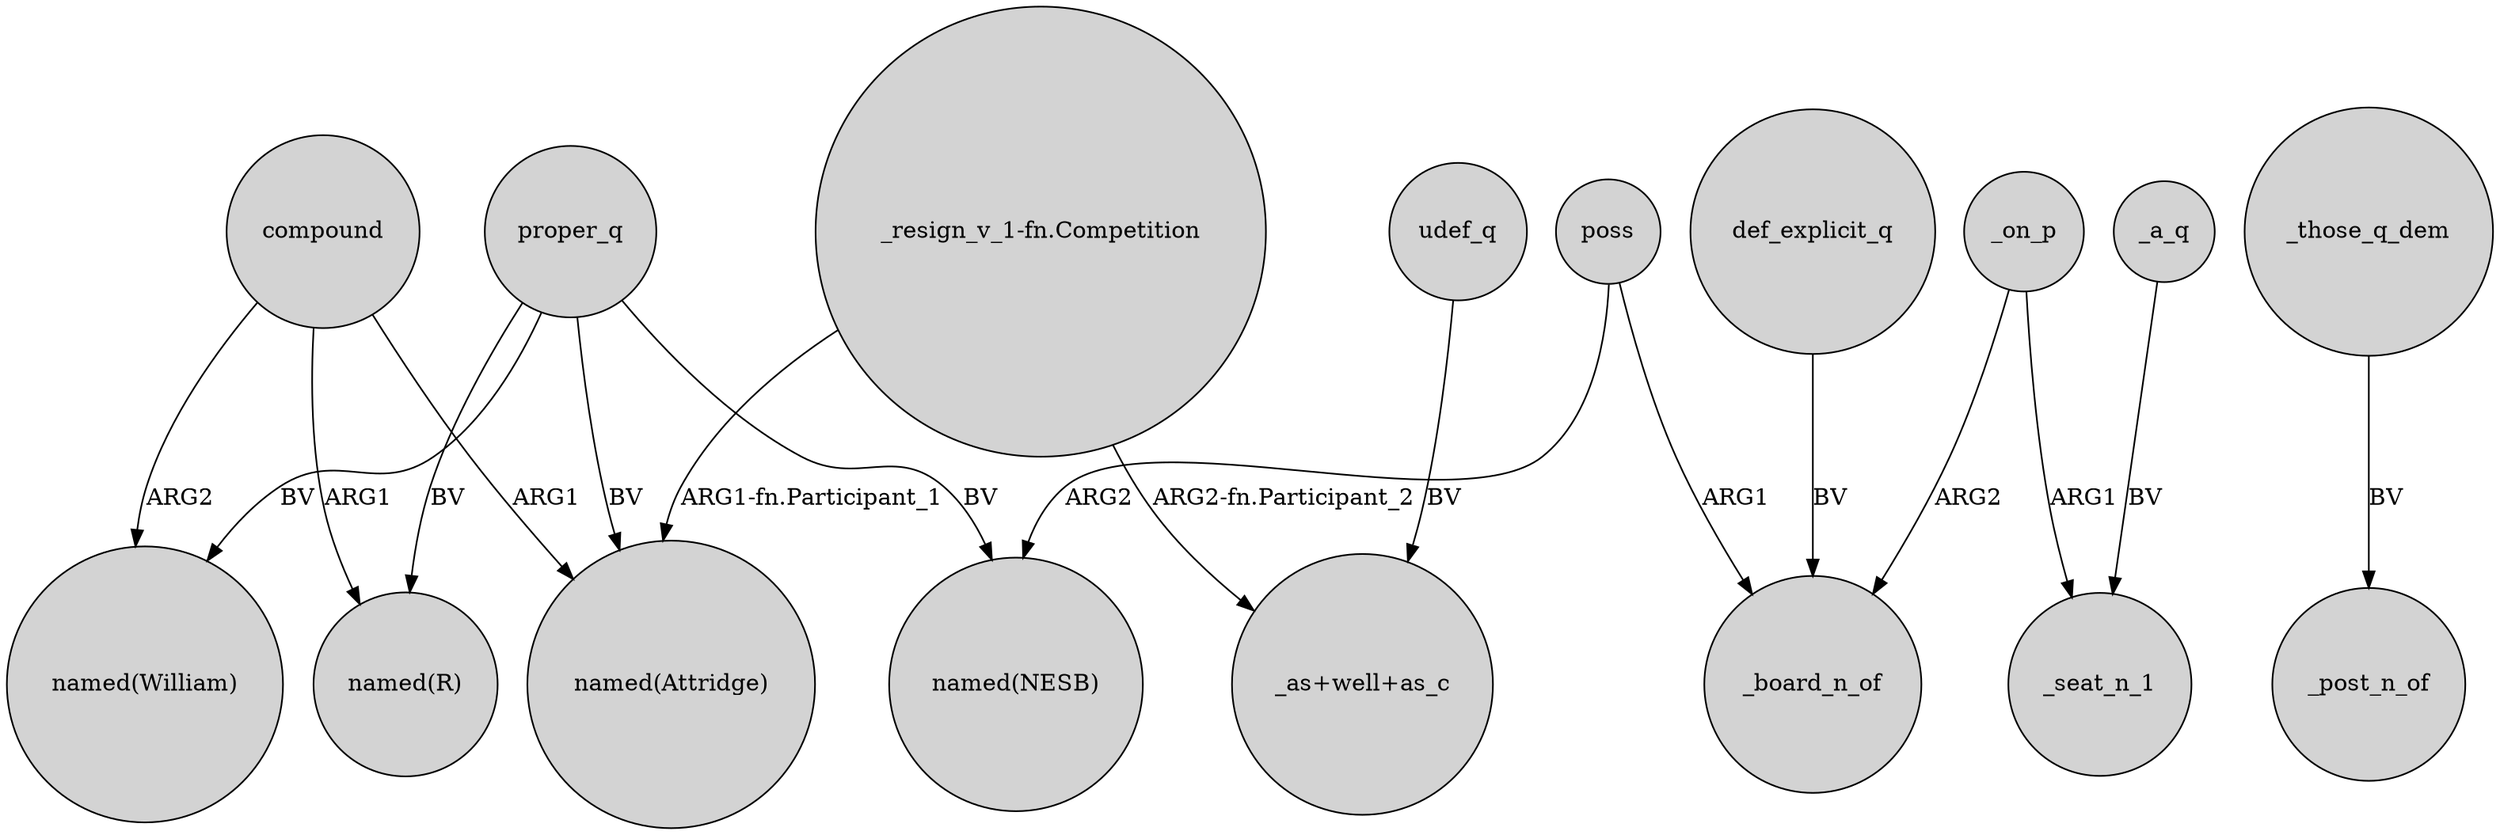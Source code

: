digraph {
	node [shape=circle style=filled]
	compound -> "named(R)" [label=ARG1]
	poss -> "named(NESB)" [label=ARG2]
	"_resign_v_1-fn.Competition" -> "named(Attridge)" [label="ARG1-fn.Participant_1"]
	_on_p -> _board_n_of [label=ARG2]
	proper_q -> "named(NESB)" [label=BV]
	poss -> _board_n_of [label=ARG1]
	def_explicit_q -> _board_n_of [label=BV]
	compound -> "named(William)" [label=ARG2]
	"_resign_v_1-fn.Competition" -> "_as+well+as_c" [label="ARG2-fn.Participant_2"]
	_on_p -> _seat_n_1 [label=ARG1]
	udef_q -> "_as+well+as_c" [label=BV]
	proper_q -> "named(William)" [label=BV]
	proper_q -> "named(Attridge)" [label=BV]
	_those_q_dem -> _post_n_of [label=BV]
	proper_q -> "named(R)" [label=BV]
	_a_q -> _seat_n_1 [label=BV]
	compound -> "named(Attridge)" [label=ARG1]
}
